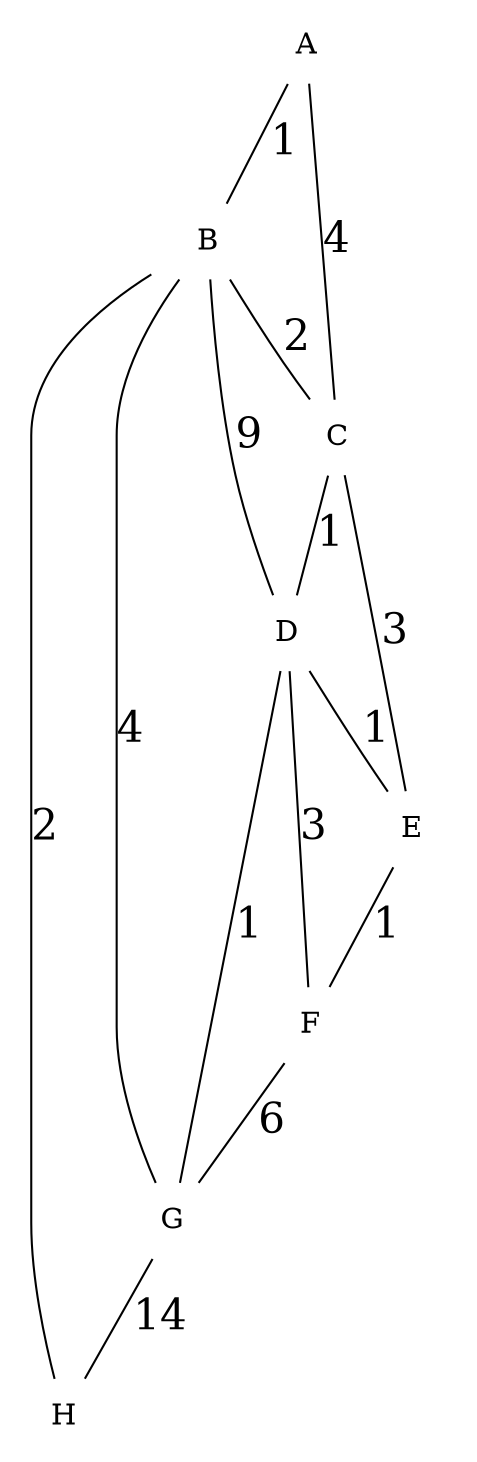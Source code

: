 graph {
node [color="red"style="bold" image="router.png" shape="none" fixedsize=true];
edge [fontsize="20pt"];
	A [pos="11, 5!"];
	B [pos="8,8!"];
	C [pos="8, 4!"];
	D [pos="5,4!"];
	E [pos="5,1!"];
	F [pos="2,2!"];
	G [pos="2,6!"];
	H [pos="4,9!"];
	A -- B [label ="1"];
	A -- C [label="4"];
	B -- C [label ="2"];
	B -- D [label ="9"];
	B -- G [label ="4"];
	B -- H [label ="2"];
	C -- D [label ="1"];
	C -- E [label ="3"];
	D -- E [label ="1"];
	D -- F [label ="3"];
	D -- G [label ="1"];
	E -- F [label ="1"];
	F -- G [label ="6"];
	G -- H [label ="14"];
}
